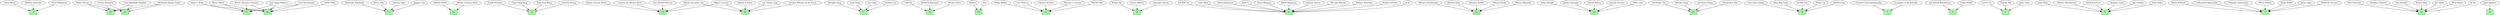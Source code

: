 digraph sldgraph {
overlap=false;
_S13804 -> _S28237;
_S59696 -> _S28237;
_S55452 -> _S28237;
_S68571 -> _S23940;
_S70631 -> _S23940;
_S86788 -> _S23940;
_S53667 -> _S23940;
_S90221 -> _S28204;
_S89229 -> _S28204;
_S69867 -> _S28204;
_S31254 -> _S28204;
_S16122 -> _S28204;
_S68571 -> _S84126;
_S70631 -> _S84126;
_S86788 -> _S84126;
_S53667 -> _S84126;
_S65440 -> _S86682;
_S14305 -> _S86682;
_S72410 -> _S86682;
_S14942 -> _S86682;
_S15306 -> _S46369;
_S92814 -> _S46369;
_S63335 -> _S91230;
_S17495 -> _S91230;
_S41173 -> _S91230;
_S85153 -> _S91230;
_S79175 -> _S99028;
_S24858 -> _S99028;
_S37622 -> _S99028;
_S65498 -> _S99028;
_S86597 -> _S99028;
_S64335 -> _S20345;
_S55890 -> _S20345;
_S83648 -> _S20345;
_S59176 -> _S20345;
_S59749 -> _S95704;
_S41216 -> _S95704;
_S33853 -> _S95704;
_S19745 -> _S40874;
_S18643 -> _S40874;
_S40793 -> _S80473;
_S47999 -> _S80473;
_S74444 -> _S80473;
_S21399 -> _S80473;
_S75205 -> _S80473;
_S80403 -> _S40957;
_S96455 -> _S40957;
_S58306 -> _S40957;
_S71222 -> _S94092;
_S62883 -> _S94092;
_S80816 -> _S94092;
_S66493 -> _S94092;
_S46194 -> _S94092;
_S10511 -> _S94092;
_S93950 -> _S94092;
_S81591 -> _S94092;
_S49794 -> _S94092;
_S31151 -> _S94092;
_S69190 -> _S94092;
_S56608 -> _S84796;
_S45326 -> _S84796;
_S51388 -> _S84796;
_S44765 -> _S84796;
_S78269 -> _S84796;
_S61075 -> _S30401;
_S86089 -> _S30401;
_S73653 -> _S30401;
_S77072 -> _S30401;
_S72209 -> _S30401;
_S65775 -> _S78398;
_S95614 -> _S78398;
_S37622 -> _S78398;
_S24858 -> _S78398;
_S31920 -> _S78398;
_S84003 -> _S83311;
_S59922 -> _S83311;
_S55537 -> _S83311;
_S40005 -> _S83311;
_S90221 -> _S12154;
_S78041 -> _S12154;
_S31254 -> _S12154;
_S89229 -> _S12154;
_S69867 -> _S12154;
_S16122 -> _S12154;
_S21572 -> _S50682;
_S16650 -> _S50682;
_S29141 -> _S50682;
_S91152 -> _S50682;
_S78521 -> _S50682;
_S19578 -> _S61696;
_S64766 -> _S61696;
_S85573 -> _S12670;
_S45446 -> _S12670;
_S90274 -> _S33736;
_S59971 -> _S33736;
_S58646 -> _S33736;
_S11592 -> _S48422;
_S18993 -> _S48422;
_S95665 -> _S48422;
_S60929 -> _S48422;
_S19997 -> _S48422;
_S35723 -> _S48422;
_S26550 -> _S16156;
_S61556 -> _S16156;
_S23050 -> _S16156;
_S61304 -> _S16156;
_S29840 -> _S16156;
_S32223 -> _S16156;
_S34141 -> _S16156;
_S97936 -> _S69554;
_S72088 -> _S69554;
_S28274 -> _S69554;
_S47507 -> _S69554;
_S72491 -> _S69554;
_S10242 -> _S69554;
_S56387 -> _S69554;
_S78273 -> _S96681;
_S28237 [label="1",shape=box,style=filled,fillcolor="#a0ffa0"];
_S85573 [label="Jan Henrik Röwekamp"];
_S40874 [label="19",shape=box,style=filled,fillcolor="#a0ffa0"];
_S61075 [label="Semir Sarajlic"];
_S19745 [label="Brewer"];
_S34141 [label="Nemrude Verzano"];
_S14305 [label="Kento Aida"];
_S59176 [label="Hanmei Luo"];
_S72088 [label="Stephen Clement"];
_S80473 [label="2",shape=box,style=filled,fillcolor="#a0ffa0"];
_S51388 [label="Krystian Pawlik"];
_S59922 [label="Hua-Jun Hong"];
_S19997 [label="Yuji Oshima"];
_S84126 [label="12",shape=box,style=filled,fillcolor="#a0ffa0"];
_S55890 [label="Lelai Deng"];
_S65775 [label="Hylson V. Netto"];
_S75205 [label="Priscila Solis"];
_S86597 [label="Caio Pereira Oliveira"];
_S46369 [label="14",shape=box,style=filled,fillcolor="#a0ffa0"];
_S55452 [label="Peter Mikulecky"];
_S46194 [label="Davis Marques"];
_S90274 [label="Chan-Yi Lin"];
_S95704 [label="18",shape=box,style=filled,fillcolor="#a0ffa0"];
_S86682 [label="13",shape=box,style=filled,fillcolor="#a0ffa0"];
_S26550 [label="Kasim Rehman"];
_S84003 [label="Pei-Hsuan Tsai"];
_S35723 [label="Debo Dutta"];
_S86089 [label="Julien Chastang"];
_S40005 [label="Cheng-Hsin Hsu"];
_S96681 [label="9",shape=box,style=filled,fillcolor="#a0ffa0"];
_S79175 [label="Hylson Vescovi Netto"];
_S95665 [label="Kirill Prosvirov"];
_S81591 [label="Shivank Sharma"];
_S56608 [label="Michal Orzechowski"];
_S96455 [label="Foutse Khomh"];
_S69190 [label="et al."];
_S31151 [label="Richard Sinnott"];
_S78041 [label="Carlos Tolón"];
_S72491 [label="Joe Shaw"];
_S95614 [label="Lau Cheuk Lung"];
_S64335 [label="Shengbo Song"];
_S48422 [label="6",shape=box,style=filled,fillcolor="#a0ffa0"];
_S16156 [label="7",shape=box,style=filled,fillcolor="#a0ffa0"];
_S80403 [label="Mohab Aly"];
_S40793 [label="Felipe Borges"];
_S69867 [label="José Ángel Bañares"];
_S40957 [label="20",shape=box,style=filled,fillcolor="#a0ffa0"];
_S47507 [label="Renyu Yang"];
_S17495 [label="Chao-Tung Yang"];
_S37622 [label="Miguel Correia"];
_S65440 [label="Kimitoshi Takahashi"];
_S56387 [label="Jie Xu"];
_S23050 [label="Stamatis Karnouskos"];
_S72410 [label="Tomoya Tanjo"];
_S74444 [label="Eduardo Alchieri"];
_S28274 [label="Dan Burdett"];
_S33736 [label="5",shape=box,style=filled,fillcolor="#a0ffa0"];
_S65498 [label="Luciana de Oliveira Rech"];
_S14942 [label="Jingtao Sun"];
_S77072 [label="Jeremy Fischer"];
_S97936 [label="Paul Townend"];
_S89229 [label="Rafael Tolosana-Calasanz"];
_S94092 [label="21",shape=box,style=filled,fillcolor="#a0ffa0"];
_S70631 [label="Mohamed Aymen Saied"];
_S91152 [label="Phone Lin"];
_S11592 [label="Jinan Zhou"];
_S61304 [label="Oliver Frendo"];
_S59696 [label="Vladimir Sobeslav"];
_S45446 [label="Daniel Moldt"];
_S86788 [label="Maria Toeroe"];
_S32223 [label="Jonas Lipps"];
_S58646 [label="Jerry Chou"];
_S78521 [label="Jeu-Yih Jeng"];
_S12154 [label="26",shape=box,style=filled,fillcolor="#a0ffa0"];
_S83648 [label="Jun Gong"];
_S90221 [label="Víctor Medel"];
_S83311 [label="25",shape=box,style=filled,fillcolor="#a0ffa0"];
_S63335 [label="Endah Kristiani"];
_S24858 [label="Aldelir Fernando Luiz"];
_S10242 [label="Brad Slater"];
_S18993 [label="Andrey Velichkevich"];
_S71222 [label="San Kho Lin"];
_S91230 [label="15",shape=box,style=filled,fillcolor="#a0ffa0"];
_S73653 [label="Suresh Marru"];
_S28204 [label="11",shape=box,style=filled,fillcolor="#a0ffa0"];
_S64766 [label="Euripides G. M. Petrakis"];
_S21399 [label="Marcos F. Caetano"];
_S20345 [label="17",shape=box,style=filled,fillcolor="#a0ffa0"];
_S16650 [label="Shun-Ren Yang"];
_S44765 [label="Maciej Pawlik"];
_S69554 [label="8",shape=box,style=filled,fillcolor="#a0ffa0"];
_S30401 [label="23",shape=box,style=filled,fillcolor="#a0ffa0"];
_S41216 [label="Karthick Rajamani"];
_S61696 [label="3",shape=box,style=filled,fillcolor="#a0ffa0"];
_S29840 [label="Helge Dickel"];
_S59749 [label="Cong Xu"];
_S18643 [label="Eric"];
_S41173 [label="Yuan Ting Wang"];
_S50682 [label="27",shape=box,style=filled,fillcolor="#a0ffa0"];
_S53667 [label="Ferhat Khendek"];
_S13804 [label="Lubos Mercl"];
_S19578 [label="Christos Christodoulopoulos"];
_S49794 [label="William Voorsluys"];
_S12670 [label="4",shape=box,style=filled,fillcolor="#a0ffa0"];
_S84796 [label="22",shape=box,style=filled,fillcolor="#a0ffa0"];
_S68571 [label="Leila Abdollahi Vayghan"];
_S21572 [label="Chia-Chen Chang"];
_S59971 [label="Ting-An Yeh"];
_S45326 [label="Bartosz Balis"];
_S78273 [label="Josef Spillner"];
_S58306 [label="Soumaya Yacout"];
_S10511 [label="David Meggyesy"];
_S60929 [label="Anubhav Garg"];
_S72209 [label="Mike Lowe"];
_S78269 [label="Maciej Malawski"];
_S15306 [label="Sahand Hariri"];
_S47999 [label="Luis Pacheco"];
_S78398 [label="24",shape=box,style=filled,fillcolor="#a0ffa0"];
_S16122 [label="Omer F. Rana"];
_S93950 [label="Sulman Sarwar"];
_S80816 [label="Glenn Jayaputera"];
_S55537 [label="An-Chieh Cheng"];
_S33853 [label="Wesley Felter"];
_S29141 [label="En-Hau Yeh"];
_S92814 [label="Matias Carrasco Kind"];
_S66493 [label="Jiajie Li"];
_S99028 [label="16",shape=box,style=filled,fillcolor="#a0ffa0"];
_S61556 [label="Orthodoxos Kipouridis"];
_S85153 [label="Chin-Yin Huang"];
_S31920 [label="Luciana Moreira Sá de Souza"];
_S31254 [label="Unai Arronategui"];
_S23940 [label="10",shape=box,style=filled,fillcolor="#a0ffa0"];
_S62883 [label="Umer Altaf"];
}
